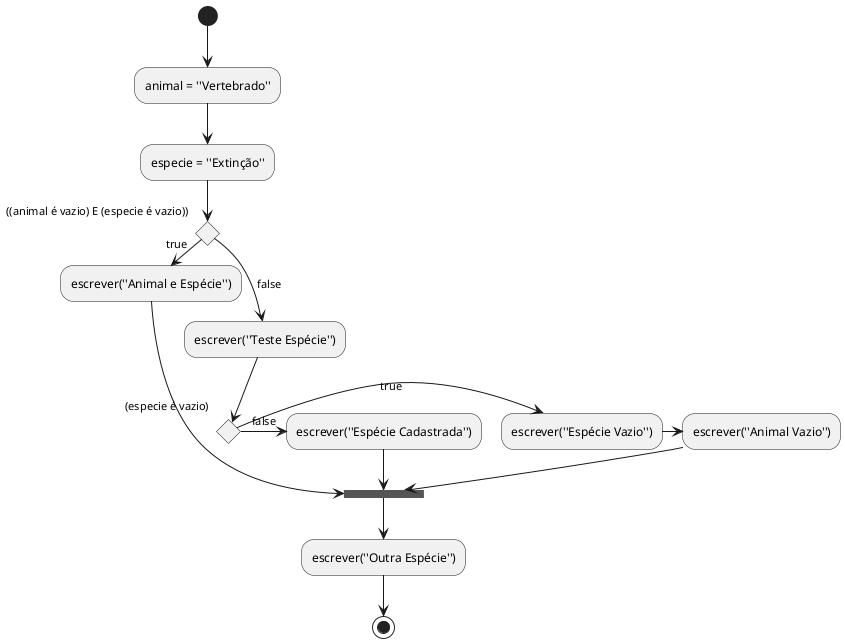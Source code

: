 @startuml ProvaB2q1
(*) --> "animal = ''Vertebrado''"
--> "especie = ''Extinção''"
if "((animal é vazio) E (especie é vazio))" then
->[true] "escrever(''Animal e Espécie'')"
-> ===REDIRECT_CHECK===
else
-->[false] escrever(''Teste Espécie'')
if "(especie é vazio)" then
->[true] escrever(''Espécie Vazio'')
-> "escrever(''Animal Vazio'')"
--> ===REDIRECT_CHECK===
else
->[false] escrever(''Espécie Cadastrada'')
--> ===REDIRECT_CHECK===
endif
endif
--> "escrever(''Outra Espécie'')"
-->(*)
@enduml
